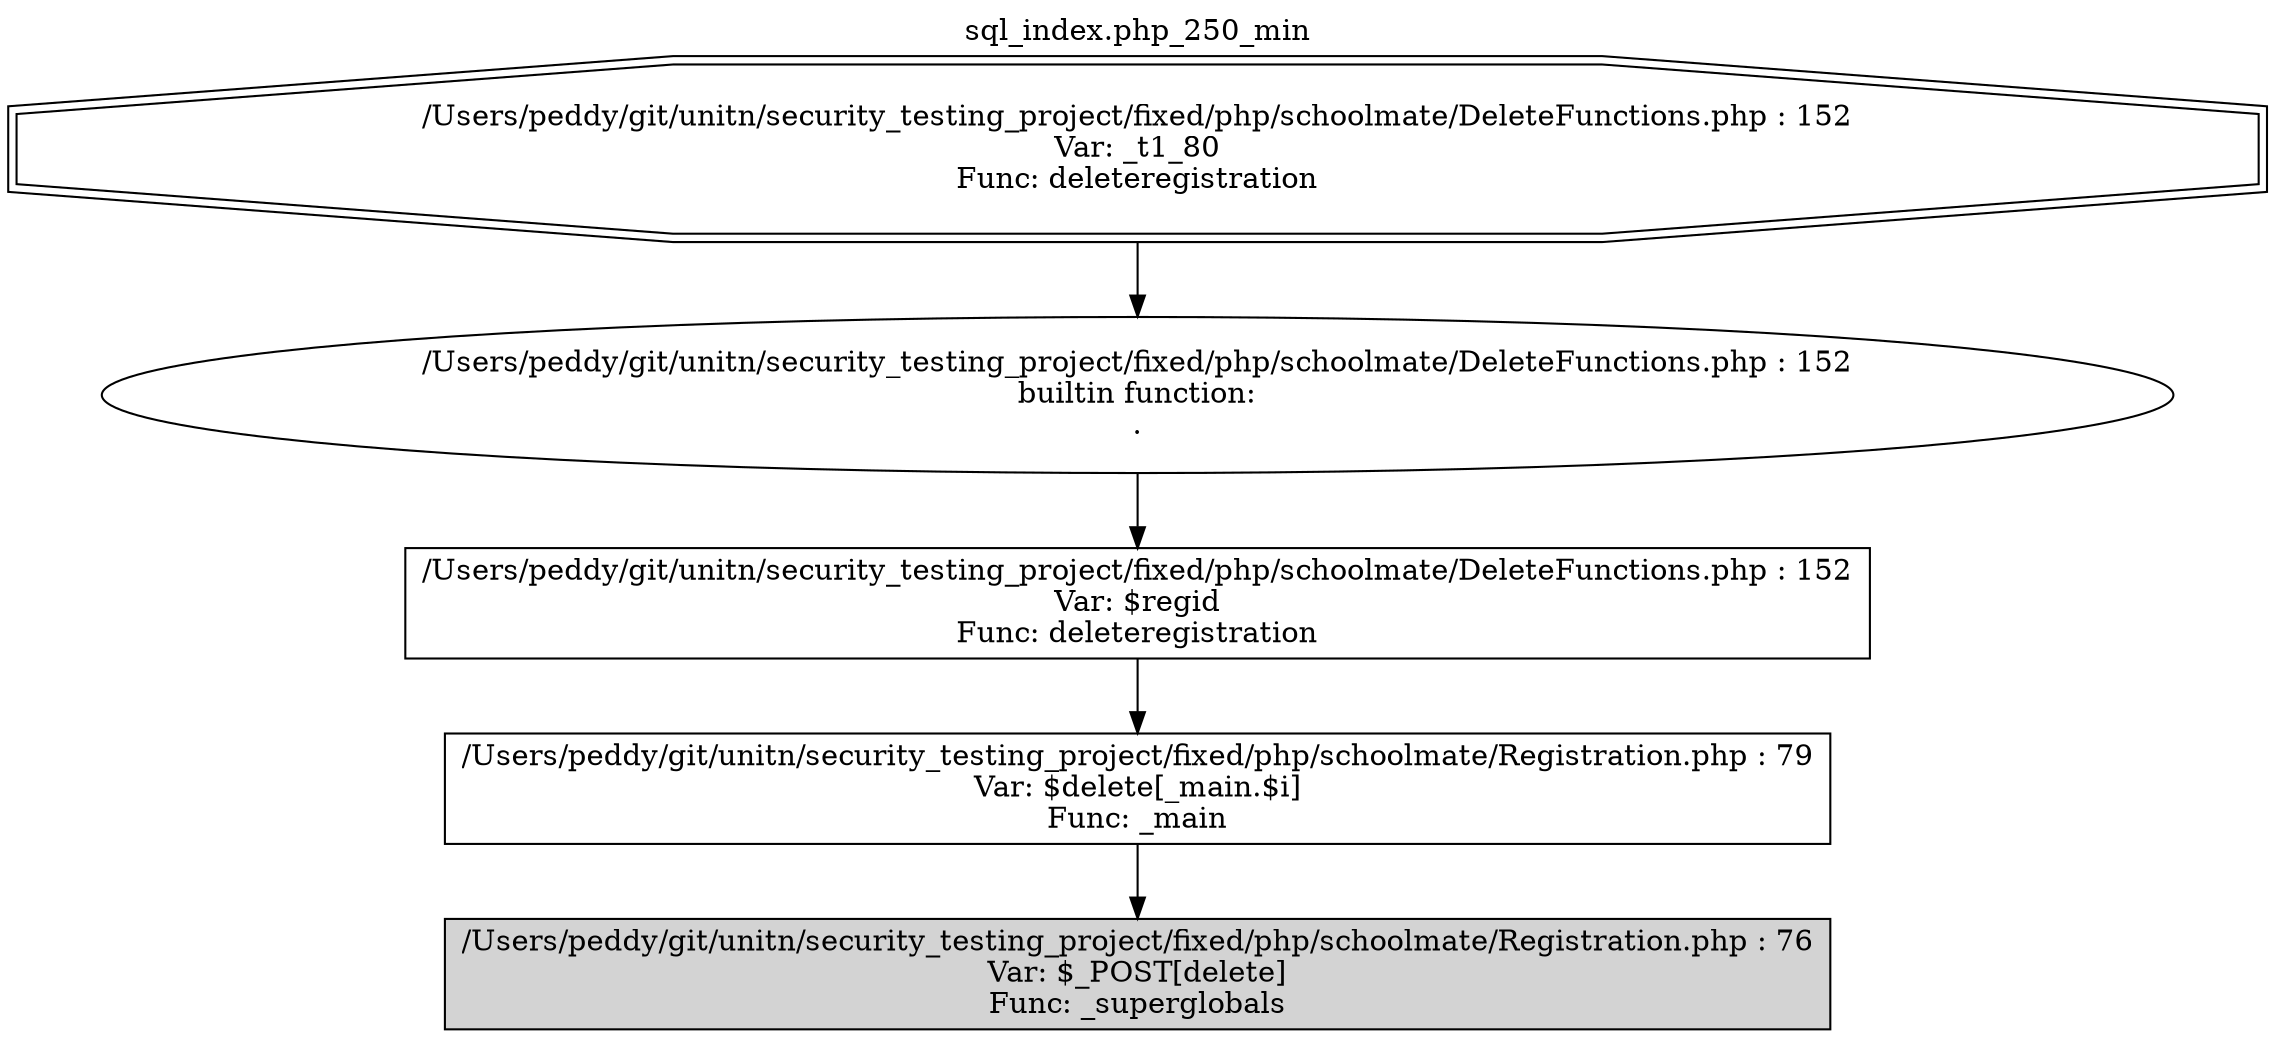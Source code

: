 digraph cfg {
  label="sql_index.php_250_min";
  labelloc=t;
  n1 [shape=doubleoctagon, label="/Users/peddy/git/unitn/security_testing_project/fixed/php/schoolmate/DeleteFunctions.php : 152\nVar: _t1_80\nFunc: deleteregistration\n"];
  n2 [shape=ellipse, label="/Users/peddy/git/unitn/security_testing_project/fixed/php/schoolmate/DeleteFunctions.php : 152\nbuiltin function:\n.\n"];
  n3 [shape=box, label="/Users/peddy/git/unitn/security_testing_project/fixed/php/schoolmate/DeleteFunctions.php : 152\nVar: $regid\nFunc: deleteregistration\n"];
  n4 [shape=box, label="/Users/peddy/git/unitn/security_testing_project/fixed/php/schoolmate/Registration.php : 79\nVar: $delete[_main.$i]\nFunc: _main\n"];
  n5 [shape=box, label="/Users/peddy/git/unitn/security_testing_project/fixed/php/schoolmate/Registration.php : 76\nVar: $_POST[delete]\nFunc: _superglobals\n",style=filled];
  n1 -> n2;
  n2 -> n3;
  n3 -> n4;
  n4 -> n5;
}
